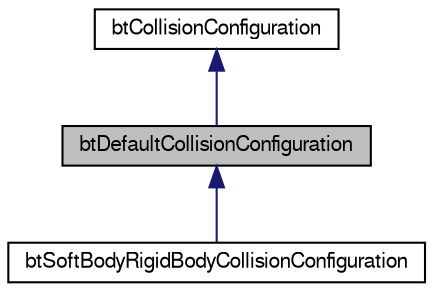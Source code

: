 digraph G
{
  bgcolor="transparent";
  edge [fontname="FreeSans",fontsize=10,labelfontname="FreeSans",labelfontsize=10];
  node [fontname="FreeSans",fontsize=10,shape=record];
  Node1 [label="btDefaultCollisionConfiguration",height=0.2,width=0.4,color="black", fillcolor="grey75", style="filled" fontcolor="black"];
  Node2 -> Node1 [dir=back,color="midnightblue",fontsize=10,style="solid"];
  Node2 [label="btCollisionConfiguration",height=0.2,width=0.4,color="black",URL="$classbt_collision_configuration.html"];
  Node1 -> Node3 [dir=back,color="midnightblue",fontsize=10,style="solid"];
  Node3 [label="btSoftBodyRigidBodyCollisionConfiguration",height=0.2,width=0.4,color="black",URL="$classbt_soft_body_rigid_body_collision_configuration.html",tooltip="btSoftBodyRigidBodyCollisionConfiguration add softbody interaction on top of btDefaultCollisionConfi..."];
}
